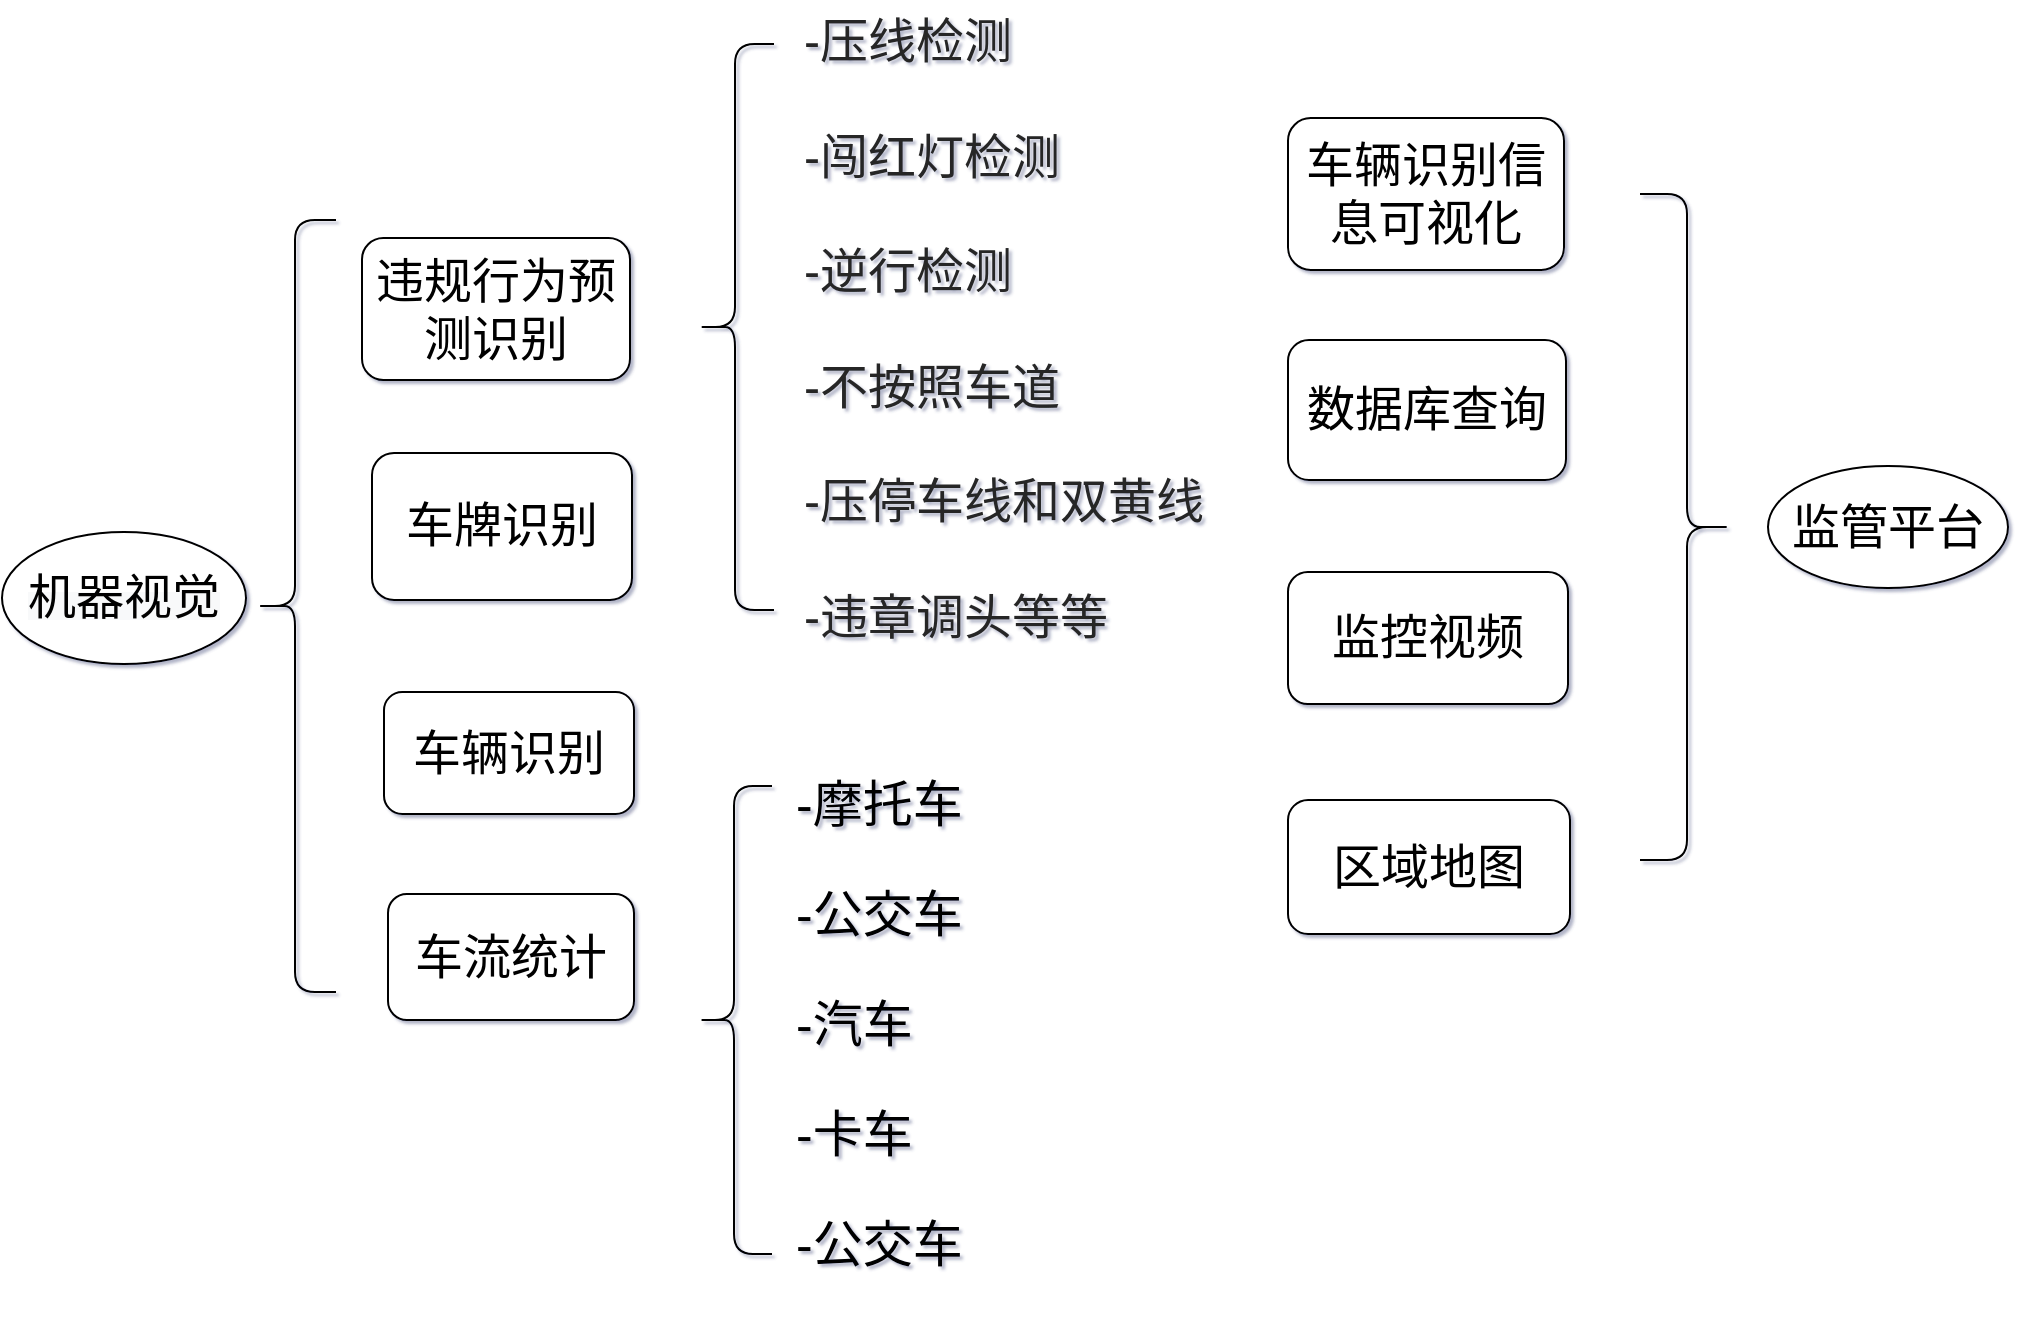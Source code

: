 <mxfile version="18.1.3" type="github">
  <diagram id="IAWx1fr4JjzV1SWlqMux" name="Page-1">
    <mxGraphModel dx="782" dy="435" grid="0" gridSize="10" guides="1" tooltips="1" connect="1" arrows="1" fold="1" page="1" pageScale="1" pageWidth="827" pageHeight="1169" math="0" shadow="1">
      <root>
        <mxCell id="0" />
        <mxCell id="1" parent="0" />
        <mxCell id="cPAABiITFuj7D-q78s9q-4" value="&lt;font style=&quot;font-size: 24px;&quot;&gt;车辆识别信息可视化&lt;/font&gt;" style="rounded=1;whiteSpace=wrap;html=1;" parent="1" vertex="1">
          <mxGeometry x="695" y="192" width="138" height="76" as="geometry" />
        </mxCell>
        <mxCell id="i2ECR_JIdhlLSkZ2RlQ1-1" value="&lt;font style=&quot;font-size: 24px;&quot;&gt;车辆识别&lt;/font&gt;" style="rounded=1;whiteSpace=wrap;html=1;" parent="1" vertex="1">
          <mxGeometry x="243" y="479" width="125" height="61" as="geometry" />
        </mxCell>
        <mxCell id="i2ECR_JIdhlLSkZ2RlQ1-2" value="&lt;font style=&quot;font-size: 24px;&quot;&gt;车牌识别&lt;/font&gt;" style="rounded=1;whiteSpace=wrap;html=1;" parent="1" vertex="1">
          <mxGeometry x="237" y="359.5" width="130" height="73.5" as="geometry" />
        </mxCell>
        <mxCell id="JDgnY8YzBCpCTlYQAXIc-1" value="&lt;font style=&quot;font-size: 24px;&quot;&gt;违规行为预测识别&lt;/font&gt;" style="rounded=1;whiteSpace=wrap;html=1;" parent="1" vertex="1">
          <mxGeometry x="232" y="252" width="134" height="71" as="geometry" />
        </mxCell>
        <mxCell id="i2ECR_JIdhlLSkZ2RlQ1-3" value="&lt;font style=&quot;font-size: 24px;&quot;&gt;&lt;font style=&quot;&quot;&gt;车流统&lt;/font&gt;计&lt;/font&gt;" style="rounded=1;whiteSpace=wrap;html=1;" parent="1" vertex="1">
          <mxGeometry x="245" y="580" width="123" height="63" as="geometry" />
        </mxCell>
        <mxCell id="cPAABiITFuj7D-q78s9q-6" value="&lt;font style=&quot;font-size: 24px;&quot;&gt;区域地图&lt;/font&gt;" style="rounded=1;whiteSpace=wrap;html=1;" parent="1" vertex="1">
          <mxGeometry x="695" y="533" width="141" height="67" as="geometry" />
        </mxCell>
        <mxCell id="cPAABiITFuj7D-q78s9q-5" value="&lt;font style=&quot;font-size: 24px;&quot;&gt;监控视频&lt;/font&gt;" style="rounded=1;whiteSpace=wrap;html=1;" parent="1" vertex="1">
          <mxGeometry x="695" y="419" width="140" height="66" as="geometry" />
        </mxCell>
        <mxCell id="JDgnY8YzBCpCTlYQAXIc-7" value="&lt;font style=&quot;font-size: 24px;&quot;&gt;数据库查询&lt;/font&gt;" style="rounded=1;whiteSpace=wrap;html=1;" parent="1" vertex="1">
          <mxGeometry x="695" y="303" width="139" height="70" as="geometry" />
        </mxCell>
        <mxCell id="PTGbUWEcEf8BXhBStH72-2" value="&lt;span style=&quot;color: rgb(0, 0, 0); font-family: Helvetica; font-style: normal; font-variant-ligatures: normal; font-variant-caps: normal; font-weight: 400; letter-spacing: normal; orphans: 2; text-align: center; text-indent: 0px; text-transform: none; widows: 2; word-spacing: 0px; -webkit-text-stroke-width: 0px; background-color: rgb(248, 249, 250); text-decoration-style: initial; text-decoration-color: initial; float: none; display: inline !important;&quot;&gt;&lt;font style=&quot;font-size: 24px;&quot;&gt;机器视觉&lt;/font&gt;&lt;/span&gt;" style="ellipse;whiteSpace=wrap;html=1;" parent="1" vertex="1">
          <mxGeometry x="52" y="399" width="122" height="66" as="geometry" />
        </mxCell>
        <mxCell id="PTGbUWEcEf8BXhBStH72-3" value="" style="shape=curlyBracket;whiteSpace=wrap;html=1;rounded=1;" parent="1" vertex="1">
          <mxGeometry x="178" y="243" width="41" height="386" as="geometry" />
        </mxCell>
        <mxCell id="PTGbUWEcEf8BXhBStH72-4" value="&lt;p style=&quot;language:zh-CN;margin-top:0pt;margin-bottom:0pt;margin-left:0in;&#xa;text-align:left;direction:ltr;unicode-bidi:embed;mso-line-break-override:none;&#xa;word-break:normal;punctuation-wrap:hanging&quot;&gt;&lt;span style=&quot;font-size:18.0pt;&#xa;font-family:微软雅黑;mso-ascii-font-family:微软雅黑;mso-fareast-font-family:微软雅黑;&#xa;mso-bidi-font-family:+mn-cs;mso-bidi-theme-font:minor-bidi;color:#262626;&#xa;mso-color-index:1;mso-font-kerning:12.0pt;language:en-US;mso-style-textfill-type:&#xa;solid;mso-style-textfill-fill-themecolor:text1;mso-style-textfill-fill-color:&#xa;#262626;mso-style-textfill-fill-alpha:100.0%;mso-style-textfill-fill-colortransforms:&#xa;&amp;quot;lumm=85000 lumo=15000&amp;quot;&quot;&gt;-&lt;/span&gt;&lt;span style=&quot;font-size:18.0pt;font-family:&#xa;微软雅黑;mso-ascii-font-family:微软雅黑;mso-fareast-font-family:微软雅黑;mso-bidi-font-family:&#xa;+mn-cs;mso-bidi-theme-font:minor-bidi;color:#262626;mso-color-index:1;&#xa;mso-font-kerning:12.0pt;language:zh-CN;mso-style-textfill-type:solid;&#xa;mso-style-textfill-fill-themecolor:text1;mso-style-textfill-fill-color:#262626;&#xa;mso-style-textfill-fill-alpha:100.0%;mso-style-textfill-fill-colortransforms:&#xa;&amp;quot;lumm=85000 lumo=15000&amp;quot;&quot;&gt;压线检测&lt;/span&gt;&lt;/p&gt;&#xa;&#xa;&lt;p style=&quot;language:zh-CN;margin-top:0pt;margin-bottom:0pt;margin-left:0in;&#xa;text-align:left;direction:ltr;unicode-bidi:embed;mso-line-break-override:none;&#xa;word-break:normal;punctuation-wrap:hanging&quot;&gt;&lt;span style=&quot;font-size:18.0pt;&#xa;font-family:微软雅黑;mso-ascii-font-family:微软雅黑;mso-fareast-font-family:微软雅黑;&#xa;mso-bidi-font-family:+mn-cs;mso-bidi-theme-font:minor-bidi;color:#262626;&#xa;mso-color-index:1;mso-font-kerning:12.0pt;language:en-US;mso-style-textfill-type:&#xa;solid;mso-style-textfill-fill-themecolor:text1;mso-style-textfill-fill-color:&#xa;#262626;mso-style-textfill-fill-alpha:100.0%;mso-style-textfill-fill-colortransforms:&#xa;&amp;quot;lumm=85000 lumo=15000&amp;quot;&quot;&gt;-&lt;/span&gt;&lt;span style=&quot;font-size:18.0pt;font-family:&#xa;微软雅黑;mso-ascii-font-family:微软雅黑;mso-fareast-font-family:微软雅黑;mso-bidi-font-family:&#xa;+mn-cs;mso-bidi-theme-font:minor-bidi;color:#262626;mso-color-index:1;&#xa;mso-font-kerning:12.0pt;language:zh-CN;mso-style-textfill-type:solid;&#xa;mso-style-textfill-fill-themecolor:text1;mso-style-textfill-fill-color:#262626;&#xa;mso-style-textfill-fill-alpha:100.0%;mso-style-textfill-fill-colortransforms:&#xa;&amp;quot;lumm=85000 lumo=15000&amp;quot;&quot;&gt;闯红灯检测&lt;/span&gt;&lt;/p&gt;&#xa;&#xa;&lt;p style=&quot;language:zh-CN;margin-top:0pt;margin-bottom:0pt;margin-left:0in;&#xa;text-align:left;direction:ltr;unicode-bidi:embed;mso-line-break-override:none;&#xa;word-break:normal;punctuation-wrap:hanging&quot;&gt;&lt;span style=&quot;font-size:18.0pt;&#xa;font-family:微软雅黑;mso-ascii-font-family:微软雅黑;mso-fareast-font-family:微软雅黑;&#xa;mso-bidi-font-family:+mn-cs;mso-bidi-theme-font:minor-bidi;color:#262626;&#xa;mso-color-index:1;mso-font-kerning:12.0pt;language:en-US;mso-style-textfill-type:&#xa;solid;mso-style-textfill-fill-themecolor:text1;mso-style-textfill-fill-color:&#xa;#262626;mso-style-textfill-fill-alpha:100.0%;mso-style-textfill-fill-colortransforms:&#xa;&amp;quot;lumm=85000 lumo=15000&amp;quot;&quot;&gt;-&lt;/span&gt;&lt;span style=&quot;font-size:18.0pt;font-family:&#xa;微软雅黑;mso-ascii-font-family:微软雅黑;mso-fareast-font-family:微软雅黑;mso-bidi-font-family:&#xa;+mn-cs;mso-bidi-theme-font:minor-bidi;color:#262626;mso-color-index:1;&#xa;mso-font-kerning:12.0pt;language:zh-CN;mso-style-textfill-type:solid;&#xa;mso-style-textfill-fill-themecolor:text1;mso-style-textfill-fill-color:#262626;&#xa;mso-style-textfill-fill-alpha:100.0%;mso-style-textfill-fill-colortransforms:&#xa;&amp;quot;lumm=85000 lumo=15000&amp;quot;&quot;&gt;逆行检测&lt;/span&gt;&lt;/p&gt;&#xa;&#xa;&lt;p style=&quot;language:zh-CN;margin-top:0pt;margin-bottom:0pt;margin-left:0in;&#xa;text-align:left;direction:ltr;unicode-bidi:embed;mso-line-break-override:none;&#xa;word-break:normal;punctuation-wrap:hanging&quot;&gt;&lt;span style=&quot;font-size:18.0pt;&#xa;font-family:微软雅黑;mso-ascii-font-family:微软雅黑;mso-fareast-font-family:微软雅黑;&#xa;mso-bidi-font-family:+mn-cs;mso-bidi-theme-font:minor-bidi;color:#262626;&#xa;mso-color-index:1;mso-font-kerning:12.0pt;language:en-US;mso-style-textfill-type:&#xa;solid;mso-style-textfill-fill-themecolor:text1;mso-style-textfill-fill-color:&#xa;#262626;mso-style-textfill-fill-alpha:100.0%;mso-style-textfill-fill-colortransforms:&#xa;&amp;quot;lumm=85000 lumo=15000&amp;quot;&quot;&gt;-&lt;/span&gt;&lt;span style=&quot;font-size:18.0pt;font-family:&#xa;微软雅黑;mso-ascii-font-family:微软雅黑;mso-fareast-font-family:微软雅黑;mso-bidi-font-family:&#xa;+mn-cs;mso-bidi-theme-font:minor-bidi;color:#262626;mso-color-index:1;&#xa;mso-font-kerning:12.0pt;language:zh-CN;mso-style-textfill-type:solid;&#xa;mso-style-textfill-fill-themecolor:text1;mso-style-textfill-fill-color:#262626;&#xa;mso-style-textfill-fill-alpha:100.0%;mso-style-textfill-fill-colortransforms:&#xa;&amp;quot;lumm=85000 lumo=15000&amp;quot;&quot;&gt;不按照车道&lt;/span&gt;&lt;/p&gt;&#xa;&#xa;&lt;p style=&quot;language:zh-CN;margin-top:0pt;margin-bottom:0pt;margin-left:0in;&#xa;text-align:left;direction:ltr;unicode-bidi:embed;mso-line-break-override:none;&#xa;word-break:normal;punctuation-wrap:hanging&quot;&gt;&lt;span style=&quot;font-size:18.0pt;&#xa;font-family:微软雅黑;mso-ascii-font-family:微软雅黑;mso-fareast-font-family:微软雅黑;&#xa;mso-bidi-font-family:+mn-cs;mso-bidi-theme-font:minor-bidi;color:#262626;&#xa;mso-color-index:1;mso-font-kerning:12.0pt;language:en-US;mso-style-textfill-type:&#xa;solid;mso-style-textfill-fill-themecolor:text1;mso-style-textfill-fill-color:&#xa;#262626;mso-style-textfill-fill-alpha:100.0%;mso-style-textfill-fill-colortransforms:&#xa;&amp;quot;lumm=85000 lumo=15000&amp;quot;&quot;&gt;-&lt;/span&gt;&lt;span style=&quot;font-size:18.0pt;font-family:&#xa;微软雅黑;mso-ascii-font-family:微软雅黑;mso-fareast-font-family:微软雅黑;mso-bidi-font-family:&#xa;+mn-cs;mso-bidi-theme-font:minor-bidi;color:#262626;mso-color-index:1;&#xa;mso-font-kerning:12.0pt;language:zh-CN;mso-style-textfill-type:solid;&#xa;mso-style-textfill-fill-themecolor:text1;mso-style-textfill-fill-color:#262626;&#xa;mso-style-textfill-fill-alpha:100.0%;mso-style-textfill-fill-colortransforms:&#xa;&amp;quot;lumm=85000 lumo=15000&amp;quot;&quot;&gt;压停车线和双黄线&lt;/span&gt;&lt;/p&gt;&#xa;&#xa;&lt;p style=&quot;language:zh-CN;margin-top:0pt;margin-bottom:0pt;margin-left:0in;&#xa;text-align:left;direction:ltr;unicode-bidi:embed;mso-line-break-override:none;&#xa;word-break:normal;punctuation-wrap:hanging&quot;&gt;&lt;span style=&quot;font-size:18.0pt;&#xa;font-family:微软雅黑;mso-ascii-font-family:微软雅黑;mso-fareast-font-family:微软雅黑;&#xa;mso-bidi-font-family:+mn-cs;mso-bidi-theme-font:minor-bidi;color:#262626;&#xa;mso-color-index:1;mso-font-kerning:12.0pt;language:en-US;mso-style-textfill-type:&#xa;solid;mso-style-textfill-fill-themecolor:text1;mso-style-textfill-fill-color:&#xa;#262626;mso-style-textfill-fill-alpha:100.0%;mso-style-textfill-fill-colortransforms:&#xa;&amp;quot;lumm=85000 lumo=15000&amp;quot;&quot;&gt;-&lt;/span&gt;&lt;span style=&quot;font-size:18.0pt;font-family:&#xa;微软雅黑;mso-ascii-font-family:微软雅黑;mso-fareast-font-family:微软雅黑;mso-bidi-font-family:&#xa;+mn-cs;mso-bidi-theme-font:minor-bidi;color:#262626;mso-color-index:1;&#xa;mso-font-kerning:12.0pt;language:zh-CN;mso-style-textfill-type:solid;&#xa;mso-style-textfill-fill-themecolor:text1;mso-style-textfill-fill-color:#262626;&#xa;mso-style-textfill-fill-alpha:100.0%;mso-style-textfill-fill-colortransforms:&#xa;&amp;quot;lumm=85000 lumo=15000&amp;quot;&quot;&gt;违章调头等等&lt;/span&gt;&lt;/p&gt;" style="text;whiteSpace=wrap;html=1;" parent="1" vertex="1">
          <mxGeometry x="450.997" y="133" width="220" height="266" as="geometry" />
        </mxCell>
        <mxCell id="PTGbUWEcEf8BXhBStH72-5" value="" style="shape=curlyBracket;whiteSpace=wrap;html=1;rounded=1;size=0.5;" parent="1" vertex="1">
          <mxGeometry x="399" y="526" width="38" height="234" as="geometry" />
        </mxCell>
        <mxCell id="PTGbUWEcEf8BXhBStH72-6" value="&lt;span style=&quot;font-size: 24px;&quot;&gt;监管平台&lt;/span&gt;" style="ellipse;whiteSpace=wrap;html=1;" parent="1" vertex="1">
          <mxGeometry x="935" y="366" width="120" height="61" as="geometry" />
        </mxCell>
        <mxCell id="PTGbUWEcEf8BXhBStH72-7" value="" style="shape=curlyBracket;whiteSpace=wrap;html=1;rounded=1;rotation=-180;" parent="1" vertex="1">
          <mxGeometry x="871" y="230" width="47" height="333" as="geometry" />
        </mxCell>
        <mxCell id="CSyrwQmgaBnJX1XPtn6i-3" value="" style="shape=curlyBracket;whiteSpace=wrap;html=1;rounded=1;size=0.5;" vertex="1" parent="1">
          <mxGeometry x="399" y="155" width="39" height="283" as="geometry" />
        </mxCell>
        <mxCell id="CSyrwQmgaBnJX1XPtn6i-4" value="&lt;p style=&quot;font-size: 25px;&quot;&gt;&lt;span&gt;&lt;font style=&quot;font-size: 25px;&quot;&gt;-摩托车&lt;/font&gt;&lt;/span&gt;&lt;/p&gt;&lt;p style=&quot;font-size: 25px;&quot;&gt;&lt;span style=&quot;background-color: initial;&quot;&gt;-公交车&lt;/span&gt;&lt;/p&gt;&lt;p style=&quot;font-size: 25px;&quot;&gt;&lt;span style=&quot;background-color: initial;&quot;&gt;-汽车&lt;/span&gt;&lt;/p&gt;&lt;p style=&quot;font-size: 25px;&quot;&gt;&lt;span style=&quot;background-color: initial;&quot;&gt;-卡车&lt;/span&gt;&lt;/p&gt;&lt;p style=&quot;font-size: 25px;&quot;&gt;&lt;span style=&quot;background-color: initial;&quot;&gt;-公交车&lt;/span&gt;&lt;/p&gt;" style="text;whiteSpace=wrap;html=1;shadow=1;align=left;" vertex="1" parent="1">
          <mxGeometry x="447" y="488" width="184" height="276" as="geometry" />
        </mxCell>
      </root>
    </mxGraphModel>
  </diagram>
</mxfile>

